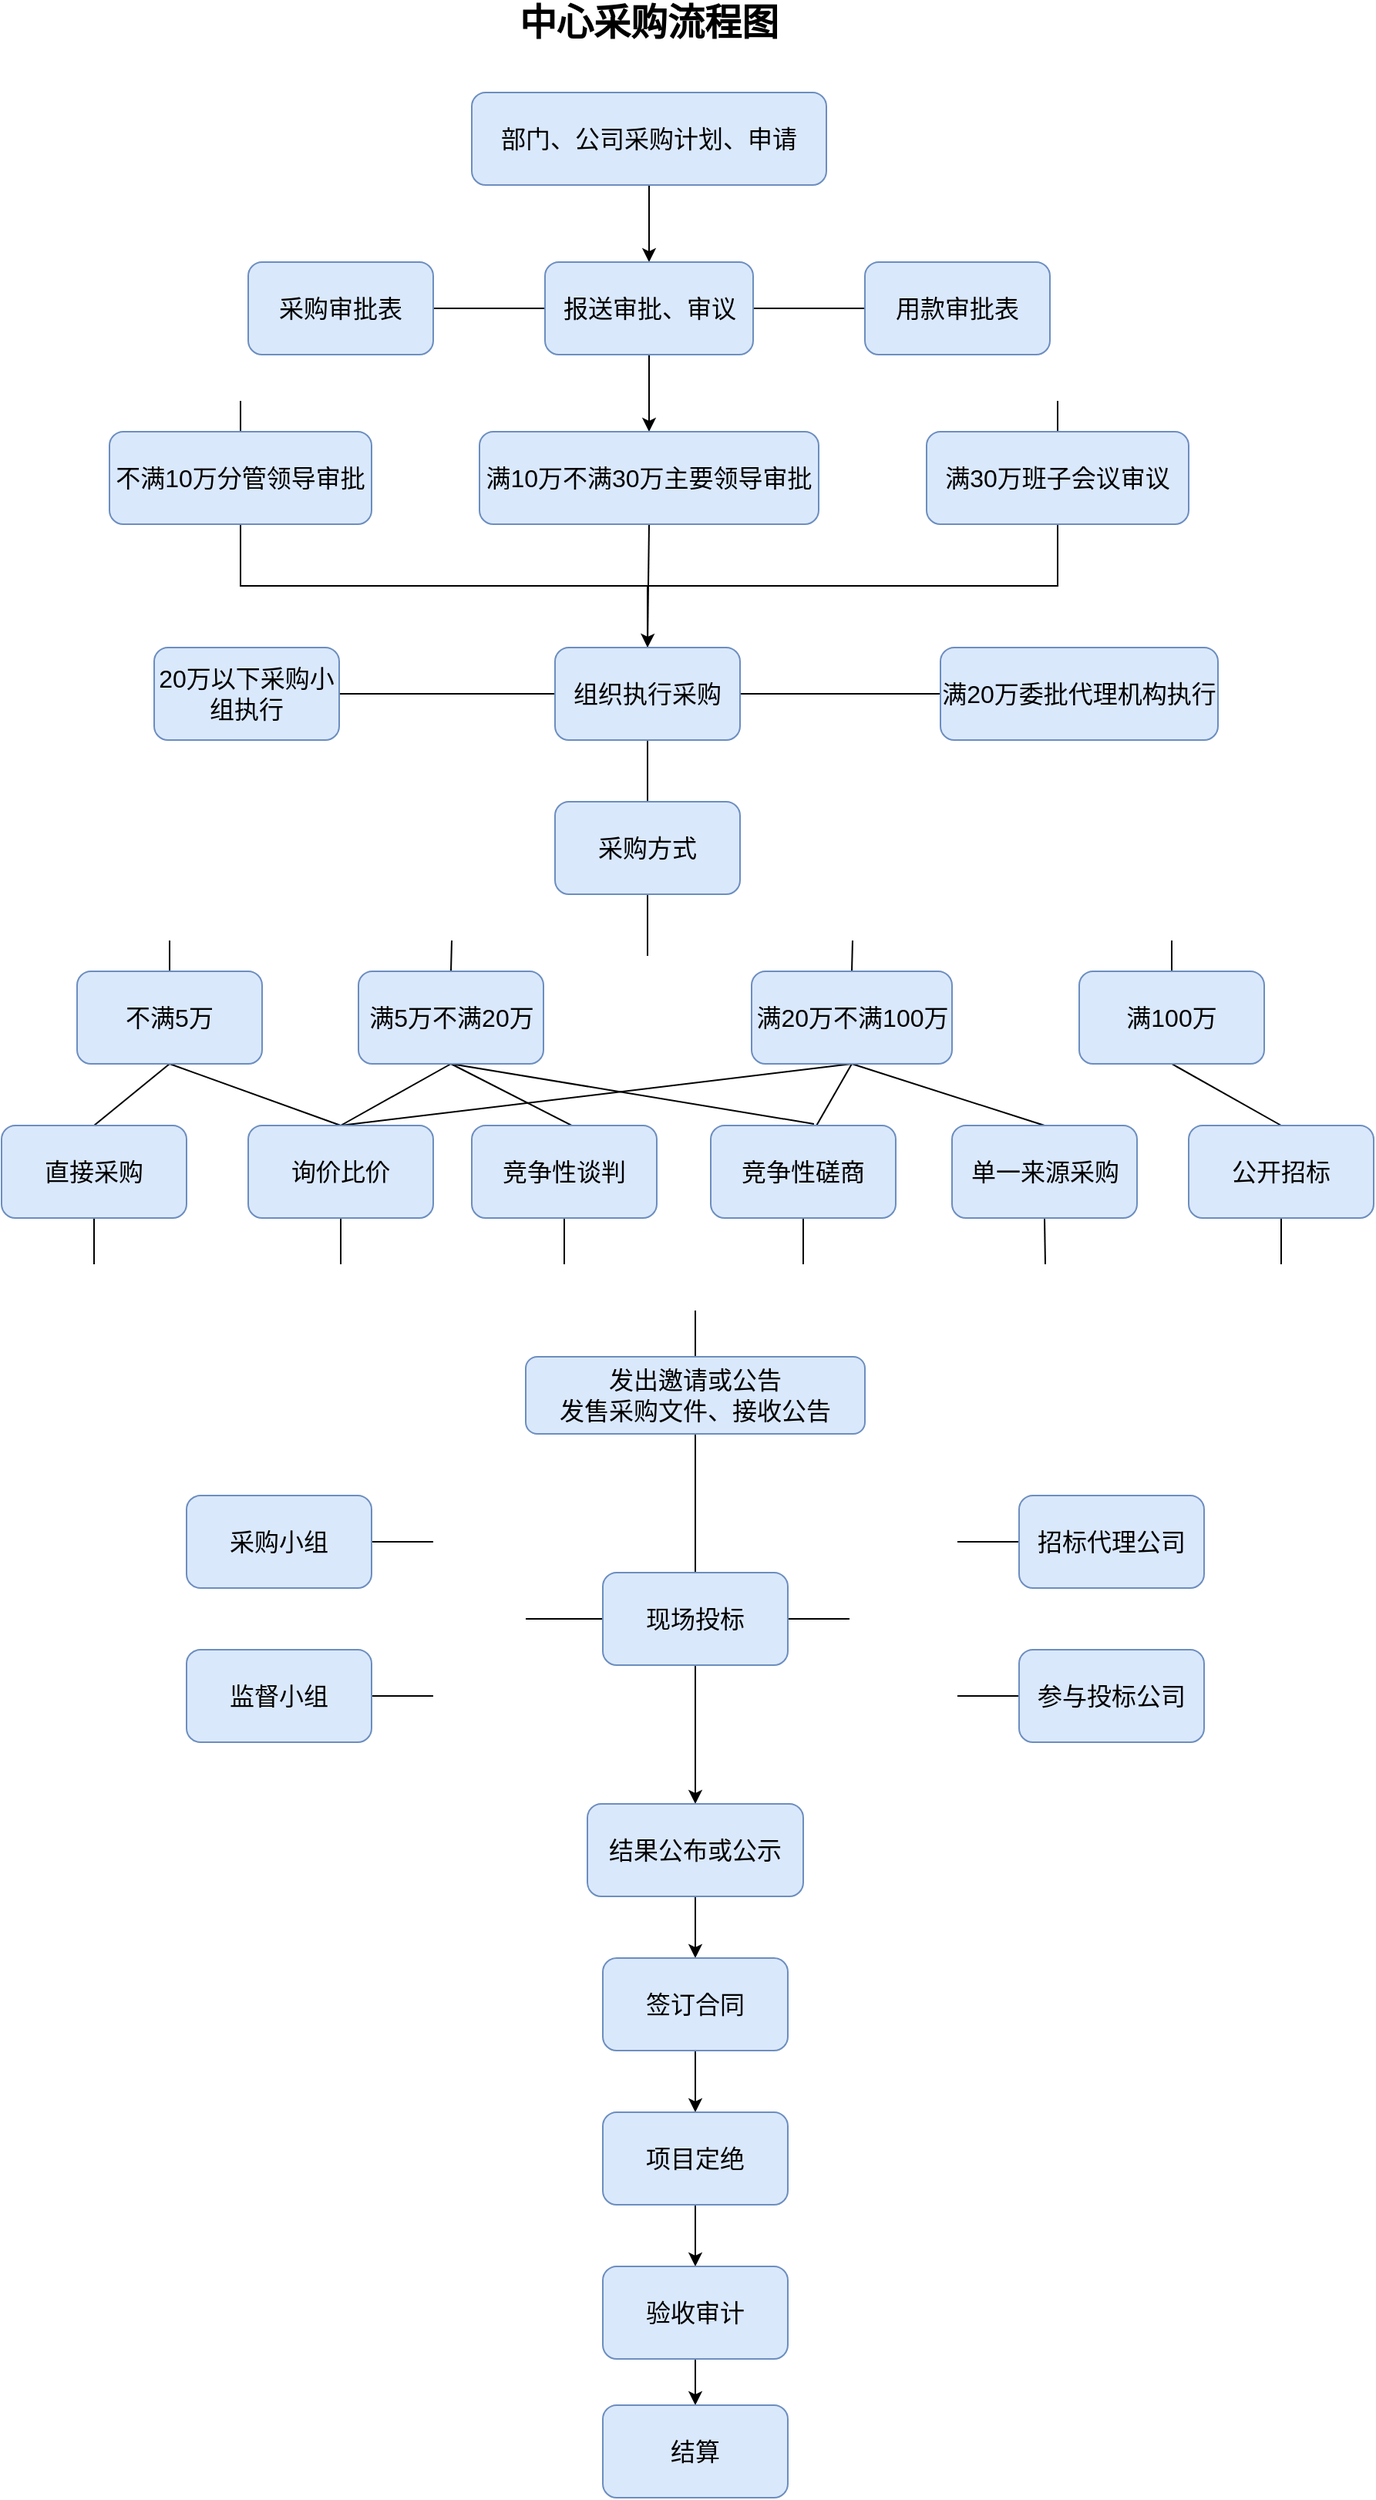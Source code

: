 <mxfile version="17.4.0" type="github">
  <diagram id="N3gwCIWqZhKbX9w5mEa0" name="Page-1">
    <mxGraphModel dx="1102" dy="614" grid="1" gridSize="10" guides="1" tooltips="1" connect="1" arrows="1" fold="1" page="1" pageScale="1" pageWidth="1169" pageHeight="1654" math="0" shadow="0">
      <root>
        <mxCell id="0" />
        <mxCell id="1" parent="0" />
        <mxCell id="09WwTuHsZS0fro8fE326-3" style="edgeStyle=orthogonalEdgeStyle;rounded=0;orthogonalLoop=1;jettySize=auto;html=1;exitX=0.5;exitY=1;exitDx=0;exitDy=0;entryX=0.5;entryY=0;entryDx=0;entryDy=0;" edge="1" parent="1" source="09WwTuHsZS0fro8fE326-1" target="09WwTuHsZS0fro8fE326-2">
          <mxGeometry relative="1" as="geometry" />
        </mxCell>
        <mxCell id="09WwTuHsZS0fro8fE326-1" value="&lt;font style=&quot;font-size: 16px&quot;&gt;部门、公司采购计划、申请&lt;/font&gt;" style="rounded=1;whiteSpace=wrap;html=1;fillColor=#dae8fc;strokeColor=#6c8ebf;" vertex="1" parent="1">
          <mxGeometry x="455" y="80" width="230" height="60" as="geometry" />
        </mxCell>
        <mxCell id="09WwTuHsZS0fro8fE326-15" style="edgeStyle=none;rounded=0;orthogonalLoop=1;jettySize=auto;html=1;exitX=1;exitY=0.5;exitDx=0;exitDy=0;entryX=0;entryY=0.5;entryDx=0;entryDy=0;fontSize=18;endArrow=none;endFill=0;" edge="1" parent="1" source="09WwTuHsZS0fro8fE326-2" target="09WwTuHsZS0fro8fE326-13">
          <mxGeometry relative="1" as="geometry">
            <Array as="points">
              <mxPoint x="670" y="220" />
            </Array>
          </mxGeometry>
        </mxCell>
        <mxCell id="09WwTuHsZS0fro8fE326-16" style="edgeStyle=none;rounded=0;orthogonalLoop=1;jettySize=auto;html=1;exitX=0;exitY=0.5;exitDx=0;exitDy=0;entryX=1;entryY=0.5;entryDx=0;entryDy=0;fontSize=18;endArrow=none;endFill=0;" edge="1" parent="1" source="09WwTuHsZS0fro8fE326-2" target="09WwTuHsZS0fro8fE326-12">
          <mxGeometry relative="1" as="geometry" />
        </mxCell>
        <mxCell id="09WwTuHsZS0fro8fE326-17" style="edgeStyle=none;rounded=0;orthogonalLoop=1;jettySize=auto;html=1;exitX=0.5;exitY=1;exitDx=0;exitDy=0;entryX=0.5;entryY=0;entryDx=0;entryDy=0;fontSize=18;endArrow=classic;endFill=1;" edge="1" parent="1" source="09WwTuHsZS0fro8fE326-2" target="09WwTuHsZS0fro8fE326-4">
          <mxGeometry relative="1" as="geometry" />
        </mxCell>
        <mxCell id="09WwTuHsZS0fro8fE326-2" value="&lt;font style=&quot;font-size: 16px&quot;&gt;报送审批、审议&lt;/font&gt;" style="rounded=1;whiteSpace=wrap;html=1;fillColor=#dae8fc;strokeColor=#6c8ebf;" vertex="1" parent="1">
          <mxGeometry x="502.5" y="190" width="135" height="60" as="geometry" />
        </mxCell>
        <mxCell id="09WwTuHsZS0fro8fE326-26" style="edgeStyle=none;rounded=0;orthogonalLoop=1;jettySize=auto;html=1;exitX=0.5;exitY=1;exitDx=0;exitDy=0;fontSize=16;endArrow=classic;endFill=1;entryX=0.5;entryY=0;entryDx=0;entryDy=0;" edge="1" parent="1" source="09WwTuHsZS0fro8fE326-4" target="09WwTuHsZS0fro8fE326-21">
          <mxGeometry relative="1" as="geometry">
            <mxPoint x="650" y="420" as="targetPoint" />
          </mxGeometry>
        </mxCell>
        <mxCell id="09WwTuHsZS0fro8fE326-4" value="&lt;font style=&quot;font-size: 16px&quot;&gt;满10万不满30万主要领导审批&lt;/font&gt;" style="rounded=1;whiteSpace=wrap;html=1;fillColor=#dae8fc;strokeColor=#6c8ebf;" vertex="1" parent="1">
          <mxGeometry x="460" y="300" width="220" height="60" as="geometry" />
        </mxCell>
        <mxCell id="09WwTuHsZS0fro8fE326-7" value="&lt;b&gt;&lt;font style=&quot;font-size: 24px&quot;&gt;中心采购流程图&lt;/font&gt;&lt;/b&gt;" style="text;html=1;strokeColor=none;fillColor=none;align=center;verticalAlign=middle;whiteSpace=wrap;rounded=0;" vertex="1" parent="1">
          <mxGeometry x="445" y="20" width="250" height="30" as="geometry" />
        </mxCell>
        <mxCell id="09WwTuHsZS0fro8fE326-12" value="&lt;font style=&quot;font-size: 16px&quot;&gt;采购审批表&lt;/font&gt;" style="rounded=1;whiteSpace=wrap;html=1;fontSize=18;fillColor=#dae8fc;strokeColor=#6c8ebf;" vertex="1" parent="1">
          <mxGeometry x="310" y="190" width="120" height="60" as="geometry" />
        </mxCell>
        <mxCell id="09WwTuHsZS0fro8fE326-13" value="&lt;font style=&quot;font-size: 16px&quot;&gt;用款审批表&lt;/font&gt;" style="rounded=1;whiteSpace=wrap;html=1;fontSize=18;fillColor=#dae8fc;strokeColor=#6c8ebf;" vertex="1" parent="1">
          <mxGeometry x="710" y="190" width="120" height="60" as="geometry" />
        </mxCell>
        <mxCell id="09WwTuHsZS0fro8fE326-39" style="edgeStyle=none;rounded=0;orthogonalLoop=1;jettySize=auto;html=1;exitX=0.5;exitY=0;exitDx=0;exitDy=0;fontSize=16;endArrow=none;endFill=0;" edge="1" parent="1" source="09WwTuHsZS0fro8fE326-19">
          <mxGeometry relative="1" as="geometry">
            <mxPoint x="305" y="280" as="targetPoint" />
          </mxGeometry>
        </mxCell>
        <mxCell id="09WwTuHsZS0fro8fE326-41" style="edgeStyle=orthogonalEdgeStyle;rounded=0;orthogonalLoop=1;jettySize=auto;html=1;exitX=0.5;exitY=1;exitDx=0;exitDy=0;fontSize=16;endArrow=none;endFill=0;entryX=0.5;entryY=0;entryDx=0;entryDy=0;" edge="1" parent="1" source="09WwTuHsZS0fro8fE326-19" target="09WwTuHsZS0fro8fE326-21">
          <mxGeometry relative="1" as="geometry">
            <mxPoint x="530" y="420" as="targetPoint" />
          </mxGeometry>
        </mxCell>
        <mxCell id="09WwTuHsZS0fro8fE326-19" value="不满10万分管领导审批" style="rounded=1;whiteSpace=wrap;html=1;fontSize=16;fillColor=#dae8fc;strokeColor=#6c8ebf;" vertex="1" parent="1">
          <mxGeometry x="220" y="300" width="170" height="60" as="geometry" />
        </mxCell>
        <mxCell id="09WwTuHsZS0fro8fE326-40" style="edgeStyle=none;rounded=0;orthogonalLoop=1;jettySize=auto;html=1;exitX=0.5;exitY=0;exitDx=0;exitDy=0;fontSize=16;endArrow=none;endFill=0;" edge="1" parent="1" source="09WwTuHsZS0fro8fE326-20">
          <mxGeometry relative="1" as="geometry">
            <mxPoint x="835" y="280" as="targetPoint" />
          </mxGeometry>
        </mxCell>
        <mxCell id="09WwTuHsZS0fro8fE326-42" style="edgeStyle=orthogonalEdgeStyle;rounded=0;orthogonalLoop=1;jettySize=auto;html=1;exitX=0.5;exitY=1;exitDx=0;exitDy=0;fontSize=16;endArrow=none;endFill=0;entryX=0.5;entryY=0;entryDx=0;entryDy=0;" edge="1" parent="1" source="09WwTuHsZS0fro8fE326-20" target="09WwTuHsZS0fro8fE326-21">
          <mxGeometry relative="1" as="geometry">
            <mxPoint x="835" y="400" as="targetPoint" />
          </mxGeometry>
        </mxCell>
        <mxCell id="09WwTuHsZS0fro8fE326-20" value="满30万班子会议审议" style="rounded=1;whiteSpace=wrap;html=1;fontSize=16;fillColor=#dae8fc;strokeColor=#6c8ebf;" vertex="1" parent="1">
          <mxGeometry x="750" y="300" width="170" height="60" as="geometry" />
        </mxCell>
        <mxCell id="09WwTuHsZS0fro8fE326-24" style="edgeStyle=none;rounded=0;orthogonalLoop=1;jettySize=auto;html=1;exitX=0;exitY=0.5;exitDx=0;exitDy=0;entryX=1;entryY=0.5;entryDx=0;entryDy=0;fontSize=16;endArrow=none;endFill=0;" edge="1" parent="1" source="09WwTuHsZS0fro8fE326-21" target="09WwTuHsZS0fro8fE326-22">
          <mxGeometry relative="1" as="geometry" />
        </mxCell>
        <mxCell id="09WwTuHsZS0fro8fE326-25" style="edgeStyle=none;rounded=0;orthogonalLoop=1;jettySize=auto;html=1;exitX=1;exitY=0.5;exitDx=0;exitDy=0;entryX=0;entryY=0.5;entryDx=0;entryDy=0;fontSize=16;endArrow=none;endFill=0;" edge="1" parent="1" source="09WwTuHsZS0fro8fE326-21" target="09WwTuHsZS0fro8fE326-23">
          <mxGeometry relative="1" as="geometry" />
        </mxCell>
        <mxCell id="09WwTuHsZS0fro8fE326-27" style="edgeStyle=none;rounded=0;orthogonalLoop=1;jettySize=auto;html=1;exitX=0.5;exitY=1;exitDx=0;exitDy=0;fontSize=16;endArrow=none;endFill=0;" edge="1" parent="1" source="09WwTuHsZS0fro8fE326-21" target="09WwTuHsZS0fro8fE326-28">
          <mxGeometry relative="1" as="geometry">
            <mxPoint x="569" y="550" as="targetPoint" />
          </mxGeometry>
        </mxCell>
        <mxCell id="09WwTuHsZS0fro8fE326-21" value="组织执行采购" style="rounded=1;whiteSpace=wrap;html=1;fontSize=16;fillColor=#dae8fc;strokeColor=#6c8ebf;" vertex="1" parent="1">
          <mxGeometry x="509" y="440" width="120" height="60" as="geometry" />
        </mxCell>
        <mxCell id="09WwTuHsZS0fro8fE326-22" value="20万以下采购小组执行" style="rounded=1;whiteSpace=wrap;html=1;fontSize=16;fillColor=#dae8fc;strokeColor=#6c8ebf;" vertex="1" parent="1">
          <mxGeometry x="249" y="440" width="120" height="60" as="geometry" />
        </mxCell>
        <mxCell id="09WwTuHsZS0fro8fE326-23" value="满20万委批代理机构执行" style="rounded=1;whiteSpace=wrap;html=1;fontSize=16;fillColor=#dae8fc;strokeColor=#6c8ebf;" vertex="1" parent="1">
          <mxGeometry x="759" y="440" width="180" height="60" as="geometry" />
        </mxCell>
        <mxCell id="09WwTuHsZS0fro8fE326-29" style="edgeStyle=none;rounded=0;orthogonalLoop=1;jettySize=auto;html=1;exitX=0.5;exitY=1;exitDx=0;exitDy=0;fontSize=16;endArrow=none;endFill=0;" edge="1" parent="1" source="09WwTuHsZS0fro8fE326-28">
          <mxGeometry relative="1" as="geometry">
            <mxPoint x="569" y="640" as="targetPoint" />
          </mxGeometry>
        </mxCell>
        <mxCell id="09WwTuHsZS0fro8fE326-28" value="采购方式" style="rounded=1;whiteSpace=wrap;html=1;fontSize=16;fillColor=#dae8fc;strokeColor=#6c8ebf;" vertex="1" parent="1">
          <mxGeometry x="509" y="540" width="120" height="60" as="geometry" />
        </mxCell>
        <mxCell id="09WwTuHsZS0fro8fE326-35" style="edgeStyle=none;rounded=0;orthogonalLoop=1;jettySize=auto;html=1;exitX=0.5;exitY=0;exitDx=0;exitDy=0;fontSize=16;endArrow=none;endFill=0;" edge="1" parent="1" source="09WwTuHsZS0fro8fE326-30">
          <mxGeometry relative="1" as="geometry">
            <mxPoint x="259" y="630" as="targetPoint" />
          </mxGeometry>
        </mxCell>
        <mxCell id="09WwTuHsZS0fro8fE326-49" style="edgeStyle=none;rounded=0;orthogonalLoop=1;jettySize=auto;html=1;exitX=0.5;exitY=1;exitDx=0;exitDy=0;entryX=0.5;entryY=0;entryDx=0;entryDy=0;fontSize=16;endArrow=none;endFill=0;" edge="1" parent="1" source="09WwTuHsZS0fro8fE326-30" target="09WwTuHsZS0fro8fE326-43">
          <mxGeometry relative="1" as="geometry" />
        </mxCell>
        <mxCell id="09WwTuHsZS0fro8fE326-50" style="edgeStyle=none;rounded=0;orthogonalLoop=1;jettySize=auto;html=1;exitX=0.5;exitY=1;exitDx=0;exitDy=0;entryX=0.5;entryY=0;entryDx=0;entryDy=0;fontSize=16;endArrow=none;endFill=0;" edge="1" parent="1" source="09WwTuHsZS0fro8fE326-30" target="09WwTuHsZS0fro8fE326-44">
          <mxGeometry relative="1" as="geometry" />
        </mxCell>
        <mxCell id="09WwTuHsZS0fro8fE326-30" value="不满5万" style="rounded=1;whiteSpace=wrap;html=1;fontSize=16;fillColor=#dae8fc;strokeColor=#6c8ebf;" vertex="1" parent="1">
          <mxGeometry x="199" y="650" width="120" height="60" as="geometry" />
        </mxCell>
        <mxCell id="09WwTuHsZS0fro8fE326-36" style="edgeStyle=none;rounded=0;orthogonalLoop=1;jettySize=auto;html=1;exitX=0.5;exitY=0;exitDx=0;exitDy=0;fontSize=16;endArrow=none;endFill=0;" edge="1" parent="1" source="09WwTuHsZS0fro8fE326-31">
          <mxGeometry relative="1" as="geometry">
            <mxPoint x="442" y="630" as="targetPoint" />
          </mxGeometry>
        </mxCell>
        <mxCell id="09WwTuHsZS0fro8fE326-51" style="edgeStyle=none;rounded=0;orthogonalLoop=1;jettySize=auto;html=1;exitX=0.5;exitY=1;exitDx=0;exitDy=0;entryX=0.5;entryY=0;entryDx=0;entryDy=0;fontSize=16;endArrow=none;endFill=0;" edge="1" parent="1" source="09WwTuHsZS0fro8fE326-31" target="09WwTuHsZS0fro8fE326-44">
          <mxGeometry relative="1" as="geometry" />
        </mxCell>
        <mxCell id="09WwTuHsZS0fro8fE326-52" style="edgeStyle=none;rounded=0;orthogonalLoop=1;jettySize=auto;html=1;exitX=0.5;exitY=1;exitDx=0;exitDy=0;entryX=0.558;entryY=0.017;entryDx=0;entryDy=0;entryPerimeter=0;fontSize=16;endArrow=none;endFill=0;" edge="1" parent="1" source="09WwTuHsZS0fro8fE326-31" target="09WwTuHsZS0fro8fE326-45">
          <mxGeometry relative="1" as="geometry" />
        </mxCell>
        <mxCell id="09WwTuHsZS0fro8fE326-53" style="edgeStyle=none;rounded=0;orthogonalLoop=1;jettySize=auto;html=1;exitX=0.5;exitY=1;exitDx=0;exitDy=0;entryX=0.558;entryY=-0.017;entryDx=0;entryDy=0;entryPerimeter=0;fontSize=16;endArrow=none;endFill=0;" edge="1" parent="1" source="09WwTuHsZS0fro8fE326-31" target="09WwTuHsZS0fro8fE326-46">
          <mxGeometry relative="1" as="geometry" />
        </mxCell>
        <mxCell id="09WwTuHsZS0fro8fE326-31" value="满5万不满20万" style="rounded=1;whiteSpace=wrap;html=1;fontSize=16;fillColor=#dae8fc;strokeColor=#6c8ebf;" vertex="1" parent="1">
          <mxGeometry x="381.5" y="650" width="120" height="60" as="geometry" />
        </mxCell>
        <mxCell id="09WwTuHsZS0fro8fE326-37" style="edgeStyle=none;rounded=0;orthogonalLoop=1;jettySize=auto;html=1;exitX=0.5;exitY=0;exitDx=0;exitDy=0;fontSize=16;endArrow=none;endFill=0;" edge="1" parent="1" source="09WwTuHsZS0fro8fE326-32">
          <mxGeometry relative="1" as="geometry">
            <mxPoint x="702" y="630" as="targetPoint" />
          </mxGeometry>
        </mxCell>
        <mxCell id="09WwTuHsZS0fro8fE326-54" style="edgeStyle=none;rounded=0;orthogonalLoop=1;jettySize=auto;html=1;exitX=0.5;exitY=1;exitDx=0;exitDy=0;entryX=0.5;entryY=0;entryDx=0;entryDy=0;fontSize=16;endArrow=none;endFill=0;" edge="1" parent="1" source="09WwTuHsZS0fro8fE326-32" target="09WwTuHsZS0fro8fE326-44">
          <mxGeometry relative="1" as="geometry" />
        </mxCell>
        <mxCell id="09WwTuHsZS0fro8fE326-55" style="edgeStyle=none;rounded=0;orthogonalLoop=1;jettySize=auto;html=1;exitX=0.5;exitY=1;exitDx=0;exitDy=0;entryX=0.567;entryY=0.017;entryDx=0;entryDy=0;fontSize=16;endArrow=none;endFill=0;entryPerimeter=0;" edge="1" parent="1" source="09WwTuHsZS0fro8fE326-32" target="09WwTuHsZS0fro8fE326-46">
          <mxGeometry relative="1" as="geometry" />
        </mxCell>
        <mxCell id="09WwTuHsZS0fro8fE326-56" style="edgeStyle=none;rounded=0;orthogonalLoop=1;jettySize=auto;html=1;exitX=0.5;exitY=1;exitDx=0;exitDy=0;entryX=0.5;entryY=0;entryDx=0;entryDy=0;fontSize=16;endArrow=none;endFill=0;" edge="1" parent="1" source="09WwTuHsZS0fro8fE326-32" target="09WwTuHsZS0fro8fE326-47">
          <mxGeometry relative="1" as="geometry" />
        </mxCell>
        <mxCell id="09WwTuHsZS0fro8fE326-32" value="满20万不满100万" style="rounded=1;whiteSpace=wrap;html=1;fontSize=16;fillColor=#dae8fc;strokeColor=#6c8ebf;" vertex="1" parent="1">
          <mxGeometry x="636.5" y="650" width="130" height="60" as="geometry" />
        </mxCell>
        <mxCell id="09WwTuHsZS0fro8fE326-38" style="edgeStyle=none;rounded=0;orthogonalLoop=1;jettySize=auto;html=1;exitX=0.5;exitY=0;exitDx=0;exitDy=0;fontSize=16;endArrow=none;endFill=0;" edge="1" parent="1" source="09WwTuHsZS0fro8fE326-33">
          <mxGeometry relative="1" as="geometry">
            <mxPoint x="909" y="630" as="targetPoint" />
          </mxGeometry>
        </mxCell>
        <mxCell id="09WwTuHsZS0fro8fE326-57" style="edgeStyle=none;rounded=0;orthogonalLoop=1;jettySize=auto;html=1;exitX=0.5;exitY=1;exitDx=0;exitDy=0;entryX=0.5;entryY=0;entryDx=0;entryDy=0;fontSize=16;endArrow=none;endFill=0;" edge="1" parent="1" source="09WwTuHsZS0fro8fE326-33" target="09WwTuHsZS0fro8fE326-48">
          <mxGeometry relative="1" as="geometry" />
        </mxCell>
        <mxCell id="09WwTuHsZS0fro8fE326-33" value="满100万" style="rounded=1;whiteSpace=wrap;html=1;fontSize=16;fillColor=#dae8fc;strokeColor=#6c8ebf;" vertex="1" parent="1">
          <mxGeometry x="849" y="650" width="120" height="60" as="geometry" />
        </mxCell>
        <mxCell id="09WwTuHsZS0fro8fE326-34" style="edgeStyle=none;rounded=0;orthogonalLoop=1;jettySize=auto;html=1;exitX=1;exitY=0.5;exitDx=0;exitDy=0;fontSize=16;endArrow=none;endFill=0;" edge="1" parent="1" source="09WwTuHsZS0fro8fE326-33" target="09WwTuHsZS0fro8fE326-33">
          <mxGeometry relative="1" as="geometry" />
        </mxCell>
        <mxCell id="09WwTuHsZS0fro8fE326-58" style="edgeStyle=none;rounded=0;orthogonalLoop=1;jettySize=auto;html=1;exitX=0.5;exitY=1;exitDx=0;exitDy=0;fontSize=16;endArrow=none;endFill=0;" edge="1" parent="1" source="09WwTuHsZS0fro8fE326-43">
          <mxGeometry relative="1" as="geometry">
            <mxPoint x="210" y="840" as="targetPoint" />
          </mxGeometry>
        </mxCell>
        <mxCell id="09WwTuHsZS0fro8fE326-43" value="直接采购" style="rounded=1;whiteSpace=wrap;html=1;fontSize=16;fillColor=#dae8fc;strokeColor=#6c8ebf;" vertex="1" parent="1">
          <mxGeometry x="150" y="750" width="120" height="60" as="geometry" />
        </mxCell>
        <mxCell id="09WwTuHsZS0fro8fE326-59" style="edgeStyle=none;rounded=0;orthogonalLoop=1;jettySize=auto;html=1;exitX=0.5;exitY=1;exitDx=0;exitDy=0;fontSize=16;endArrow=none;endFill=0;" edge="1" parent="1" source="09WwTuHsZS0fro8fE326-44">
          <mxGeometry relative="1" as="geometry">
            <mxPoint x="370" y="840" as="targetPoint" />
          </mxGeometry>
        </mxCell>
        <mxCell id="09WwTuHsZS0fro8fE326-44" value="询价比价" style="rounded=1;whiteSpace=wrap;html=1;fontSize=16;fillColor=#dae8fc;strokeColor=#6c8ebf;" vertex="1" parent="1">
          <mxGeometry x="310" y="750" width="120" height="60" as="geometry" />
        </mxCell>
        <mxCell id="09WwTuHsZS0fro8fE326-60" style="edgeStyle=none;rounded=0;orthogonalLoop=1;jettySize=auto;html=1;exitX=0.5;exitY=1;exitDx=0;exitDy=0;fontSize=16;endArrow=none;endFill=0;" edge="1" parent="1" source="09WwTuHsZS0fro8fE326-45">
          <mxGeometry relative="1" as="geometry">
            <mxPoint x="515" y="840" as="targetPoint" />
          </mxGeometry>
        </mxCell>
        <mxCell id="09WwTuHsZS0fro8fE326-45" value="竞争性谈判" style="rounded=1;whiteSpace=wrap;html=1;fontSize=16;fillColor=#dae8fc;strokeColor=#6c8ebf;" vertex="1" parent="1">
          <mxGeometry x="455" y="750" width="120" height="60" as="geometry" />
        </mxCell>
        <mxCell id="09WwTuHsZS0fro8fE326-61" style="edgeStyle=none;rounded=0;orthogonalLoop=1;jettySize=auto;html=1;exitX=0.5;exitY=1;exitDx=0;exitDy=0;fontSize=16;endArrow=none;endFill=0;" edge="1" parent="1" source="09WwTuHsZS0fro8fE326-46">
          <mxGeometry relative="1" as="geometry">
            <mxPoint x="670" y="840" as="targetPoint" />
          </mxGeometry>
        </mxCell>
        <mxCell id="09WwTuHsZS0fro8fE326-46" value="竞争性磋商" style="rounded=1;whiteSpace=wrap;html=1;fontSize=16;fillColor=#dae8fc;strokeColor=#6c8ebf;" vertex="1" parent="1">
          <mxGeometry x="610" y="750" width="120" height="60" as="geometry" />
        </mxCell>
        <mxCell id="09WwTuHsZS0fro8fE326-62" style="edgeStyle=none;rounded=0;orthogonalLoop=1;jettySize=auto;html=1;exitX=0.5;exitY=1;exitDx=0;exitDy=0;fontSize=16;endArrow=none;endFill=0;" edge="1" parent="1" source="09WwTuHsZS0fro8fE326-47">
          <mxGeometry relative="1" as="geometry">
            <mxPoint x="827" y="840" as="targetPoint" />
          </mxGeometry>
        </mxCell>
        <mxCell id="09WwTuHsZS0fro8fE326-47" value="单一来源采购" style="rounded=1;whiteSpace=wrap;html=1;fontSize=16;fillColor=#dae8fc;strokeColor=#6c8ebf;" vertex="1" parent="1">
          <mxGeometry x="766.5" y="750" width="120" height="60" as="geometry" />
        </mxCell>
        <mxCell id="09WwTuHsZS0fro8fE326-63" style="edgeStyle=none;rounded=0;orthogonalLoop=1;jettySize=auto;html=1;exitX=0.5;exitY=1;exitDx=0;exitDy=0;fontSize=16;endArrow=none;endFill=0;" edge="1" parent="1" source="09WwTuHsZS0fro8fE326-48">
          <mxGeometry relative="1" as="geometry">
            <mxPoint x="980" y="840" as="targetPoint" />
          </mxGeometry>
        </mxCell>
        <mxCell id="09WwTuHsZS0fro8fE326-48" value="公开招标" style="rounded=1;whiteSpace=wrap;html=1;fontSize=16;fillColor=#dae8fc;strokeColor=#6c8ebf;" vertex="1" parent="1">
          <mxGeometry x="920" y="750" width="120" height="60" as="geometry" />
        </mxCell>
        <mxCell id="09WwTuHsZS0fro8fE326-65" style="edgeStyle=none;rounded=0;orthogonalLoop=1;jettySize=auto;html=1;exitX=0.5;exitY=0;exitDx=0;exitDy=0;fontSize=16;endArrow=none;endFill=0;" edge="1" parent="1" source="09WwTuHsZS0fro8fE326-64">
          <mxGeometry relative="1" as="geometry">
            <mxPoint x="600" y="870" as="targetPoint" />
          </mxGeometry>
        </mxCell>
        <mxCell id="09WwTuHsZS0fro8fE326-77" style="edgeStyle=none;rounded=0;orthogonalLoop=1;jettySize=auto;html=1;exitX=0.5;exitY=1;exitDx=0;exitDy=0;entryX=0.5;entryY=0;entryDx=0;entryDy=0;fontSize=16;endArrow=none;endFill=0;" edge="1" parent="1" source="09WwTuHsZS0fro8fE326-64" target="09WwTuHsZS0fro8fE326-68">
          <mxGeometry relative="1" as="geometry" />
        </mxCell>
        <mxCell id="09WwTuHsZS0fro8fE326-64" value="发出邀请或公告&lt;br&gt;发售采购文件、接收公告" style="rounded=1;whiteSpace=wrap;html=1;fontSize=16;fillColor=#dae8fc;strokeColor=#6c8ebf;" vertex="1" parent="1">
          <mxGeometry x="490" y="900" width="220" height="50" as="geometry" />
        </mxCell>
        <mxCell id="09WwTuHsZS0fro8fE326-72" style="edgeStyle=none;rounded=0;orthogonalLoop=1;jettySize=auto;html=1;exitX=1;exitY=0.5;exitDx=0;exitDy=0;fontSize=16;endArrow=none;endFill=0;" edge="1" parent="1" source="09WwTuHsZS0fro8fE326-66">
          <mxGeometry relative="1" as="geometry">
            <mxPoint x="430" y="1020" as="targetPoint" />
          </mxGeometry>
        </mxCell>
        <mxCell id="09WwTuHsZS0fro8fE326-66" value="采购小组" style="rounded=1;whiteSpace=wrap;html=1;fontSize=16;fillColor=#dae8fc;strokeColor=#6c8ebf;" vertex="1" parent="1">
          <mxGeometry x="270" y="990" width="120" height="60" as="geometry" />
        </mxCell>
        <mxCell id="09WwTuHsZS0fro8fE326-73" style="edgeStyle=none;rounded=0;orthogonalLoop=1;jettySize=auto;html=1;exitX=1;exitY=0.5;exitDx=0;exitDy=0;fontSize=16;endArrow=none;endFill=0;" edge="1" parent="1" source="09WwTuHsZS0fro8fE326-67">
          <mxGeometry relative="1" as="geometry">
            <mxPoint x="430" y="1120" as="targetPoint" />
          </mxGeometry>
        </mxCell>
        <mxCell id="09WwTuHsZS0fro8fE326-67" value="监督小组" style="rounded=1;whiteSpace=wrap;html=1;fontSize=16;fillColor=#dae8fc;strokeColor=#6c8ebf;" vertex="1" parent="1">
          <mxGeometry x="270" y="1090" width="120" height="60" as="geometry" />
        </mxCell>
        <mxCell id="09WwTuHsZS0fro8fE326-71" style="edgeStyle=none;rounded=0;orthogonalLoop=1;jettySize=auto;html=1;exitX=0;exitY=0.5;exitDx=0;exitDy=0;fontSize=16;endArrow=none;endFill=0;" edge="1" parent="1" source="09WwTuHsZS0fro8fE326-68">
          <mxGeometry relative="1" as="geometry">
            <mxPoint x="490" y="1070" as="targetPoint" />
          </mxGeometry>
        </mxCell>
        <mxCell id="09WwTuHsZS0fro8fE326-76" style="edgeStyle=none;rounded=0;orthogonalLoop=1;jettySize=auto;html=1;exitX=1;exitY=0.5;exitDx=0;exitDy=0;fontSize=16;endArrow=none;endFill=0;" edge="1" parent="1" source="09WwTuHsZS0fro8fE326-68">
          <mxGeometry relative="1" as="geometry">
            <mxPoint x="700" y="1070" as="targetPoint" />
          </mxGeometry>
        </mxCell>
        <mxCell id="09WwTuHsZS0fro8fE326-78" style="edgeStyle=none;rounded=0;orthogonalLoop=1;jettySize=auto;html=1;exitX=0.5;exitY=1;exitDx=0;exitDy=0;fontSize=16;endArrow=classic;endFill=1;entryX=0.5;entryY=0;entryDx=0;entryDy=0;" edge="1" parent="1" source="09WwTuHsZS0fro8fE326-68" target="09WwTuHsZS0fro8fE326-79">
          <mxGeometry relative="1" as="geometry">
            <mxPoint x="600" y="1180" as="targetPoint" />
          </mxGeometry>
        </mxCell>
        <mxCell id="09WwTuHsZS0fro8fE326-68" value="现场投标" style="rounded=1;whiteSpace=wrap;html=1;fontSize=16;fillColor=#dae8fc;strokeColor=#6c8ebf;" vertex="1" parent="1">
          <mxGeometry x="540" y="1040" width="120" height="60" as="geometry" />
        </mxCell>
        <mxCell id="09WwTuHsZS0fro8fE326-74" style="edgeStyle=none;rounded=0;orthogonalLoop=1;jettySize=auto;html=1;exitX=0;exitY=0.5;exitDx=0;exitDy=0;fontSize=16;endArrow=none;endFill=0;" edge="1" parent="1" source="09WwTuHsZS0fro8fE326-69">
          <mxGeometry relative="1" as="geometry">
            <mxPoint x="770" y="1020" as="targetPoint" />
          </mxGeometry>
        </mxCell>
        <mxCell id="09WwTuHsZS0fro8fE326-69" value="招标代理公司" style="rounded=1;whiteSpace=wrap;html=1;fontSize=16;fillColor=#dae8fc;strokeColor=#6c8ebf;" vertex="1" parent="1">
          <mxGeometry x="810" y="990" width="120" height="60" as="geometry" />
        </mxCell>
        <mxCell id="09WwTuHsZS0fro8fE326-75" style="edgeStyle=none;rounded=0;orthogonalLoop=1;jettySize=auto;html=1;exitX=0;exitY=0.5;exitDx=0;exitDy=0;fontSize=16;endArrow=none;endFill=0;" edge="1" parent="1" source="09WwTuHsZS0fro8fE326-70">
          <mxGeometry relative="1" as="geometry">
            <mxPoint x="770" y="1120" as="targetPoint" />
          </mxGeometry>
        </mxCell>
        <mxCell id="09WwTuHsZS0fro8fE326-70" value="参与投标公司" style="rounded=1;whiteSpace=wrap;html=1;fontSize=16;fillColor=#dae8fc;strokeColor=#6c8ebf;" vertex="1" parent="1">
          <mxGeometry x="810" y="1090" width="120" height="60" as="geometry" />
        </mxCell>
        <mxCell id="09WwTuHsZS0fro8fE326-80" style="edgeStyle=none;rounded=0;orthogonalLoop=1;jettySize=auto;html=1;exitX=0.5;exitY=1;exitDx=0;exitDy=0;fontSize=16;endArrow=classic;endFill=1;" edge="1" parent="1" source="09WwTuHsZS0fro8fE326-79">
          <mxGeometry relative="1" as="geometry">
            <mxPoint x="600" y="1290" as="targetPoint" />
          </mxGeometry>
        </mxCell>
        <mxCell id="09WwTuHsZS0fro8fE326-79" value="结果公布或公示" style="rounded=1;whiteSpace=wrap;html=1;fontSize=16;fillColor=#dae8fc;strokeColor=#6c8ebf;" vertex="1" parent="1">
          <mxGeometry x="530" y="1190" width="140" height="60" as="geometry" />
        </mxCell>
        <mxCell id="09WwTuHsZS0fro8fE326-83" style="edgeStyle=none;rounded=0;orthogonalLoop=1;jettySize=auto;html=1;exitX=0.5;exitY=1;exitDx=0;exitDy=0;fontSize=16;endArrow=classic;endFill=1;" edge="1" parent="1" source="09WwTuHsZS0fro8fE326-81">
          <mxGeometry relative="1" as="geometry">
            <mxPoint x="600" y="1390" as="targetPoint" />
          </mxGeometry>
        </mxCell>
        <mxCell id="09WwTuHsZS0fro8fE326-81" value="签订合同" style="rounded=1;whiteSpace=wrap;html=1;fontSize=16;fillColor=#dae8fc;strokeColor=#6c8ebf;" vertex="1" parent="1">
          <mxGeometry x="540" y="1290" width="120" height="60" as="geometry" />
        </mxCell>
        <mxCell id="09WwTuHsZS0fro8fE326-84" style="edgeStyle=none;rounded=0;orthogonalLoop=1;jettySize=auto;html=1;exitX=0.5;exitY=1;exitDx=0;exitDy=0;fontSize=16;endArrow=classic;endFill=1;" edge="1" parent="1" source="09WwTuHsZS0fro8fE326-82">
          <mxGeometry relative="1" as="geometry">
            <mxPoint x="600" y="1490" as="targetPoint" />
          </mxGeometry>
        </mxCell>
        <mxCell id="09WwTuHsZS0fro8fE326-82" value="项目定绝" style="rounded=1;whiteSpace=wrap;html=1;fontSize=16;fillColor=#dae8fc;strokeColor=#6c8ebf;" vertex="1" parent="1">
          <mxGeometry x="540" y="1390" width="120" height="60" as="geometry" />
        </mxCell>
        <mxCell id="09WwTuHsZS0fro8fE326-86" style="edgeStyle=none;rounded=0;orthogonalLoop=1;jettySize=auto;html=1;exitX=0.5;exitY=1;exitDx=0;exitDy=0;fontSize=16;endArrow=classic;endFill=1;" edge="1" parent="1" source="09WwTuHsZS0fro8fE326-85">
          <mxGeometry relative="1" as="geometry">
            <mxPoint x="600" y="1580" as="targetPoint" />
          </mxGeometry>
        </mxCell>
        <mxCell id="09WwTuHsZS0fro8fE326-85" value="验收审计" style="rounded=1;whiteSpace=wrap;html=1;fontSize=16;fillColor=#dae8fc;strokeColor=#6c8ebf;" vertex="1" parent="1">
          <mxGeometry x="540" y="1490" width="120" height="60" as="geometry" />
        </mxCell>
        <mxCell id="09WwTuHsZS0fro8fE326-87" value="结算" style="rounded=1;whiteSpace=wrap;html=1;fontSize=16;fillColor=#dae8fc;strokeColor=#6c8ebf;" vertex="1" parent="1">
          <mxGeometry x="540" y="1580" width="120" height="60" as="geometry" />
        </mxCell>
      </root>
    </mxGraphModel>
  </diagram>
</mxfile>
